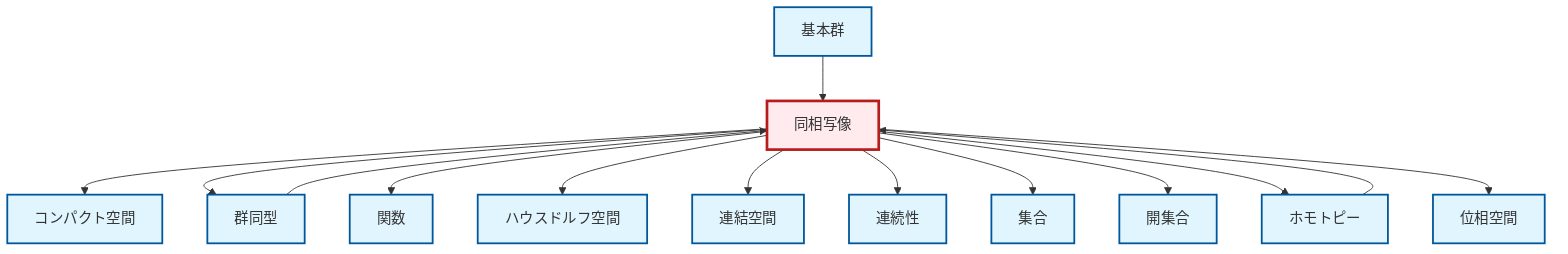 graph TD
    classDef definition fill:#e1f5fe,stroke:#01579b,stroke-width:2px
    classDef theorem fill:#f3e5f5,stroke:#4a148c,stroke-width:2px
    classDef axiom fill:#fff3e0,stroke:#e65100,stroke-width:2px
    classDef example fill:#e8f5e9,stroke:#1b5e20,stroke-width:2px
    classDef current fill:#ffebee,stroke:#b71c1c,stroke-width:3px
    def-homeomorphism["同相写像"]:::definition
    def-hausdorff["ハウスドルフ空間"]:::definition
    def-open-set["開集合"]:::definition
    def-connected["連結空間"]:::definition
    def-homotopy["ホモトピー"]:::definition
    def-isomorphism["群同型"]:::definition
    def-topological-space["位相空間"]:::definition
    def-fundamental-group["基本群"]:::definition
    def-continuity["連続性"]:::definition
    def-set["集合"]:::definition
    def-compact["コンパクト空間"]:::definition
    def-function["関数"]:::definition
    def-homeomorphism --> def-compact
    def-isomorphism --> def-homeomorphism
    def-homeomorphism --> def-isomorphism
    def-fundamental-group --> def-homeomorphism
    def-homeomorphism --> def-function
    def-homotopy --> def-homeomorphism
    def-homeomorphism --> def-hausdorff
    def-homeomorphism --> def-connected
    def-homeomorphism --> def-continuity
    def-homeomorphism --> def-set
    def-homeomorphism --> def-open-set
    def-homeomorphism --> def-homotopy
    def-homeomorphism --> def-topological-space
    class def-homeomorphism current